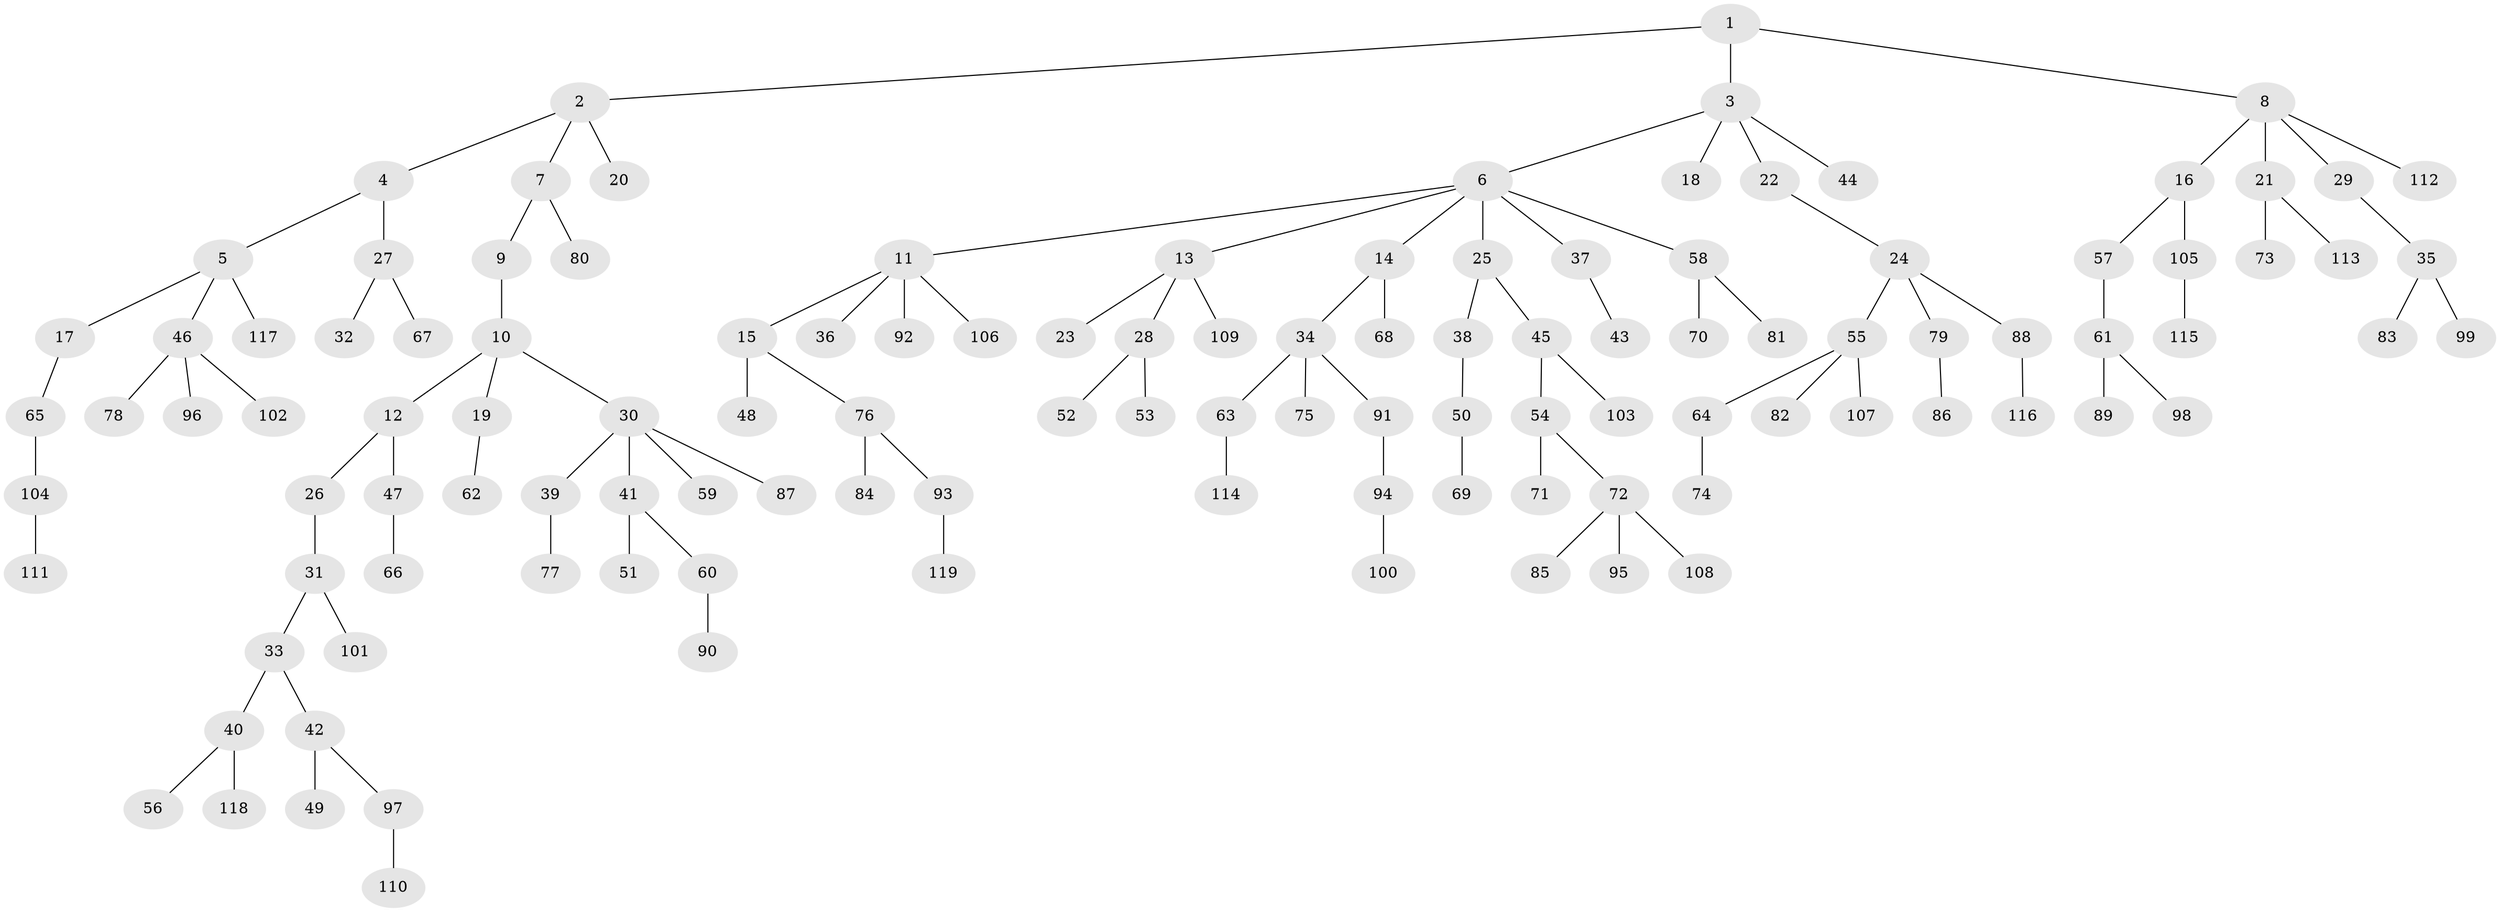 // coarse degree distribution, {3: 0.17647058823529413, 4: 0.09411764705882353, 7: 0.011764705882352941, 2: 0.27058823529411763, 1: 0.4470588235294118}
// Generated by graph-tools (version 1.1) at 2025/51/03/04/25 22:51:42]
// undirected, 119 vertices, 118 edges
graph export_dot {
  node [color=gray90,style=filled];
  1;
  2;
  3;
  4;
  5;
  6;
  7;
  8;
  9;
  10;
  11;
  12;
  13;
  14;
  15;
  16;
  17;
  18;
  19;
  20;
  21;
  22;
  23;
  24;
  25;
  26;
  27;
  28;
  29;
  30;
  31;
  32;
  33;
  34;
  35;
  36;
  37;
  38;
  39;
  40;
  41;
  42;
  43;
  44;
  45;
  46;
  47;
  48;
  49;
  50;
  51;
  52;
  53;
  54;
  55;
  56;
  57;
  58;
  59;
  60;
  61;
  62;
  63;
  64;
  65;
  66;
  67;
  68;
  69;
  70;
  71;
  72;
  73;
  74;
  75;
  76;
  77;
  78;
  79;
  80;
  81;
  82;
  83;
  84;
  85;
  86;
  87;
  88;
  89;
  90;
  91;
  92;
  93;
  94;
  95;
  96;
  97;
  98;
  99;
  100;
  101;
  102;
  103;
  104;
  105;
  106;
  107;
  108;
  109;
  110;
  111;
  112;
  113;
  114;
  115;
  116;
  117;
  118;
  119;
  1 -- 2;
  1 -- 3;
  1 -- 8;
  2 -- 4;
  2 -- 7;
  2 -- 20;
  3 -- 6;
  3 -- 18;
  3 -- 22;
  3 -- 44;
  4 -- 5;
  4 -- 27;
  5 -- 17;
  5 -- 46;
  5 -- 117;
  6 -- 11;
  6 -- 13;
  6 -- 14;
  6 -- 25;
  6 -- 37;
  6 -- 58;
  7 -- 9;
  7 -- 80;
  8 -- 16;
  8 -- 21;
  8 -- 29;
  8 -- 112;
  9 -- 10;
  10 -- 12;
  10 -- 19;
  10 -- 30;
  11 -- 15;
  11 -- 36;
  11 -- 92;
  11 -- 106;
  12 -- 26;
  12 -- 47;
  13 -- 23;
  13 -- 28;
  13 -- 109;
  14 -- 34;
  14 -- 68;
  15 -- 48;
  15 -- 76;
  16 -- 57;
  16 -- 105;
  17 -- 65;
  19 -- 62;
  21 -- 73;
  21 -- 113;
  22 -- 24;
  24 -- 55;
  24 -- 79;
  24 -- 88;
  25 -- 38;
  25 -- 45;
  26 -- 31;
  27 -- 32;
  27 -- 67;
  28 -- 52;
  28 -- 53;
  29 -- 35;
  30 -- 39;
  30 -- 41;
  30 -- 59;
  30 -- 87;
  31 -- 33;
  31 -- 101;
  33 -- 40;
  33 -- 42;
  34 -- 63;
  34 -- 75;
  34 -- 91;
  35 -- 83;
  35 -- 99;
  37 -- 43;
  38 -- 50;
  39 -- 77;
  40 -- 56;
  40 -- 118;
  41 -- 51;
  41 -- 60;
  42 -- 49;
  42 -- 97;
  45 -- 54;
  45 -- 103;
  46 -- 78;
  46 -- 96;
  46 -- 102;
  47 -- 66;
  50 -- 69;
  54 -- 71;
  54 -- 72;
  55 -- 64;
  55 -- 82;
  55 -- 107;
  57 -- 61;
  58 -- 70;
  58 -- 81;
  60 -- 90;
  61 -- 89;
  61 -- 98;
  63 -- 114;
  64 -- 74;
  65 -- 104;
  72 -- 85;
  72 -- 95;
  72 -- 108;
  76 -- 84;
  76 -- 93;
  79 -- 86;
  88 -- 116;
  91 -- 94;
  93 -- 119;
  94 -- 100;
  97 -- 110;
  104 -- 111;
  105 -- 115;
}
